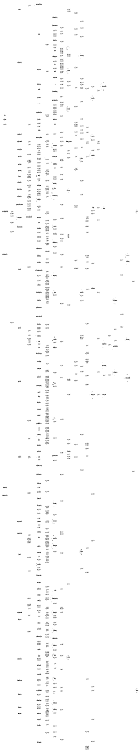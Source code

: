 
    digraph d2 {
        graph [ dpi = 1500 ]; 
	    rankdir=LR;
	    size="8,5"
	    //node [shape = doublecircle]; LR_0 LR_3 LR_4 LR_8;
	    node [shape = circle];
	      Lifespan -> WorkerProductivity [ label = "-0.15+(0.15*x)" ];
  Lifespan -> Retired_freq [ label = "-0.3+(0.6*x)" ];
  LiteracyRate -> WorkerProductivity [ label = "-0.2+(x*0.4)" ];
  CrimeRate -> GDP [ label = "0-(0.08*x)" ];
  CrimeRate -> _All_ [ label = "0-(0.13*x)" ];
  ViolentCrimeRate -> Retired [ label = "0-(0.18*x)" ];
  ViolentCrimeRate -> _All_ [ label = "0-(0.16*x)" ];
  PovertyRate -> RacialTension [ label = "0+(0.22*x)" ];
  PovertyRate -> Poor_freq [ label = "-0.5+(1.0*x)" ];
  PovertyRate -> CrimeRate [ label = "0+(0.2*x)" ];
  PovertyRate -> Poor [ label = "0.3-(x^2)" ];
  Equality -> Socialist [ label = "-0.3+(0.6*x)" ];
  AirQuality -> Environmentalist [ label = "-0.4+(0.8*x)" ];
  WorkingWeek -> TradeUnionist [ label = "0.1-(0.1*x)" ];
  InternetAccess -> LiteracyRate [ label = "-0.1+(0.2*x)" ];
  InternetAccess -> WorkerProductivity [ label = "0.2*(x^4)" ];
  CarUsage -> OilDemand [ label = "0+(0.5*x)" ];
  CarUsage -> CO2Emissions [ label = "0+(0.5*x)" ];
  CarUsage -> Motorist_freq [ label = "-0.4+(0.8*x)" ];
  CarUsage -> AirQuality [ label = "0-(0.22*x)" ];
  WorkerProductivity -> GDP [ label = "-0.18+(x*0.36)" ];
  Unemployment -> Commuter_freq [ label = "0.2-(0.4*x)" ];
  Unemployment -> TradeUnionist [ label = "0-(0.21*x)" ];
  Unemployment -> WorkingWeek [ label = "0+(0.2*x)" ];
  CO2Emissions -> Environmentalist [ label = "0.2-(0.4*x)" ];
  CO2Emissions -> ForeignRelations [ label = "0-(0.1*x)" ];
  AirTravel -> AirQuality [ label = "0-(0.05*x)" ];
  AirTravel -> OilDemand [ label = "0+(0.1*x)" ];
  AirTravel -> CO2Emissions [ label = "0+(0.1*x)" ];
  Immigration -> GDP [ label = "-0.035+(0.035*x)" ];
  Immigration -> Unemployment [ label = "0.3*(x^3)" ];
  Immigration -> AverageIncome [ label = "0-(0.07*x)" ];
  Immigration -> RacialTension [ label = "0.92*(x^3)" ];
  EnergyEfficiency -> OilDemand [ label = "0-(0.1*x)" ];
  EnergyEfficiency -> CO2Emissions [ label = "0-(0.2*x)" ];
  EnergyEfficiency -> GDP [ label = "0+(0.05*x)" ];
  RacialTension -> Liberal_freq [ label = "0.1-(0.2*x)" ];
  RacialTension -> Patriot_freq [ label = "-0.12+(0.24*x)" ];
  RacialTension -> _Terrorism [ label = "-0.2+(x^4)" ];
  RacialTension -> ViolentCrimeRate [ label = "0.45*(x^6)" ];
  ForeignRelations -> Patriot_freq [ label = "0.2-(0.4*x)" ];
  ForeignRelations -> _Terrorism [ label = "0.24-(x*1)" ];
  ForeignRelations -> RacialTension [ label = "0.3-(0.6*x)" ];
  ForeignRelations -> InternationalTrade [ label = "0+(0.5*x)" ];
  InternationalTrade -> GDP [ label = "0+(0.22*x)" ];
  OilDemand -> OilPrice [ label = "0.+(0.5*x)" ];
  OilSupply -> OilPrice [ label = "0-(0.5*x)" ];
  OilPrice -> GDP [ label = "0.22-(0.4*x)" ];
  _LowIncome -> AirTravel [ label = "0.1*(x^4)" ];
  _LowIncome -> CarUsage [ label = "0.1*(x^3)" ];
  _MiddleIncome -> AirTravel [ label = "0.2*(x^3)" ];
  _MiddleIncome -> CarUsage [ label = "0.2*(x^3)" ];
  _HighIncome -> AirTravel [ label = "0.3*(x^2)" ];
  _HighIncome -> CarUsage [ label = "0.2*(x^2)" ];
  GDP -> AirQuality [ label = "0-(0.42*x)" ];
  GDP -> Unemployment [ label = "0.6-(0.6*x)" ];
  GDP -> Immigration [ label = "0.63*(x^4)" ];
  GDP -> AirTravel [ label = "0+(1.0*x)" ];
  GDP -> CO2Emissions [ label = "0+(0.5*x)" ];
  GDP -> Capitalist [ label = "-0.2+(1.0*x)" ];
  SkillsShortage -> GDP [ label = "-0.14-(0.15*x)" ];
  Pollution -> Environmentalist_freq [ label = "0.1+(0.1*x)" ];
  Pollution -> Lifespan [ label = "-0.1-(0.2*x)" ];
  Pollution -> Environmentalist [ label = "-0.1-(0.3*x)" ];
  CheapImports -> GDP [ label = "-0.06-(0.06*x)" ];
  CheapImports -> TradeUnionist [ label = "-0.15-(0.2*x)" ];
  TechnologicalAdvantage -> TechnologyBackwater [ label = "-1.0-(0*x)" ];
  TechnologicalAdvantage -> WorkerProductivity [ label = "0.1+(0.05*x)" ];
  TechnologicalAdvantage -> InternetAccess [ label = "0.1+(0.1*x)" ];
  TechnologicalAdvantage -> GDP [ label = "0.07+(0.09*x)" ];
  HighProductivity -> WastefulEconomy [ label = "-1.0+(0*x)" ];
  HighProductivity -> GDP [ label = "0.04+(0.03*x)" ];
  StreetGangs -> Retired [ label = "-0.1-(0.2*x)" ];
  StreetGangs -> Conservatives [ label = "-0.1-(0.1*x)" ];
  StreetGangs -> CrimeRate [ label = "0.12+(0.1*x)" ];
  AntisocialBehaviour -> Conservatives [ label = "-0.1-(0.4*x)" ];
  AntisocialBehaviour -> CrimeRate [ label = "0.1+(0.1*x)" ];
  GeneralStrike -> Conservatives [ label = "-0.2-(0.3*x)" ];
  GeneralStrike -> GDP [ label = "-0.3-(0.2*x)" ];
  TourismBoom -> GDP [ label = "0.04+(0.06*x)" ];
  TechnologyBackwater -> GDP [ label = "-0.1-(0.2*x)" ];
  WastefulEconomy -> GDP [ label = "-0.07-(0.06*x)" ];
  InnerCityRiots -> Conservatives [ label = "-0.2-(0.3*x)" ];
  Organised Crime -> ViolentCrimeRate [ label = "0+(0.2*x)" ];
  Organised Crime -> CrimeRate [ label = "0.1+(0.2*x)" ];
  BingeDrinking -> Lifespan [ label = "0-(0.12*x)" ];
  VigilanteMobs -> Conservatives [ label = "-0.2-(0.3*x)" ];
  ArmedRobbery -> Conservatives [ label = "-0.2-(0.3*x)" ];
  ArmedRobbery -> Retired [ label = "-0.15-(0.4*x)" ];
  ContagiousDisease -> Retired_freq [ label = "-0.1-(0.05*x)" ];
  ContagiousDisease -> Lifespan [ label = "-0.1-(0.1*x)" ];
  ContagiousDisease -> _All_ [ label = "-0.2-(0.1*x)" ];
  ContagiousDisease -> TourismBoom [ label = "-0.8-(0.2*x)" ];
  ContagiousDisease -> WorkerProductivity [ label = "-0.10-(0.06*x)" ];
  TeachersStrike -> LiteracyRate [ label = "-0.05-(0.05*x)" ];
  TeachersStrike -> Parents [ label = "0-(0.4*x)" ];
  AsthmaEpidemic -> Parents [ label = "-0.4-(0*x)" ];
  AsthmaEpidemic -> WorkerProductivity [ label = "-0.02-(0.03*x)" ];
  HospitalOvercrowding -> Retired [ label = "-0.2-(0.45*x)" ];
  HospitalOvercrowding -> Parents [ label = "-0.2-(0.5*x)" ];
  DrugAddiction -> Parents [ label = "-0.2-(0.19*x)" ];
  DrugAddiction -> Lifespan [ label = "-0.1-(0.1*x)" ];
  DrugAddiction -> WorkerProductivity [ label = "-0.05-(0.05*x)" ];
  DrugAddiction -> CrimeRate [ label = "0.1+(0.05*x)" ];
  TeacherShortage -> Parents [ label = "-0.1-(0.3*x)" ];
  TeacherShortage -> LiteracyRate [ label = "-0.1-(0.1*x)" ];
  DoctorsStrike -> Lifespan [ label = "-0.22-(0.1*x)" ];
  DoctorsStrike -> Parents [ label = "0-(0.4*x)" ];
  BrainDrain -> Capitalist_freq [ label = "-0.05-(0.1*x)" ];
  BrainDrain -> GDP [ label = "-0.12-(0.11*x)" ];
  PetrolProtests -> CarUsage [ label = "-0.26-(0*x)" ];
  PetrolProtests -> Motorist [ label = "-0.2-(0.2*x)" ];
  PetrolProtests -> _All_ [ label = "-0.1+(0*x)" ];
  PetrolProtests -> GDP [ label = "-0.1-(0.2*x)" ];
  BlackMarket -> CrimeRate [ label = "0.05+(0.05*x)" ];
  TrafficCongestion -> GDP [ label = "-0.04-(0.04*x)" ];
  TrafficCongestion -> Motorist_freq [ label = "-0.07-(0.05*x)" ];
  TrafficCongestion -> Motorist [ label = "-0.3-(0.2*x)" ];
  TrafficCongestion -> Commuter [ label = "-0.1-(0.10*x)" ];
  Rail Strike -> GDP [ label = "-0.09-(0.05*x)" ];
  Rail Strike -> Commuter [ label = "-0.1-(0.4*x)" ];
  Homelessness -> Socialist_freq [ label = "0.05+(0.1*x)" ];
  Homelessness -> MiddleIncome [ label = "-0.06-(0.05*x)" ];
  Homelessness -> Poor [ label = "-0.24-(0.3*x)" ];
  Homelessness -> Liberal [ label = "-0.12-(0.13*x)" ];
  ClassWarfare -> Socialist_freq [ label = "0.05+(0.1*x)" ];
  ClassWarfare -> Capitalist [ label = "-0.3-(0.2*x)" ];
  ClassWarfare -> Wealthy [ label = "-0.4-(0.4*x)" ];
  ClassWarfare -> Poor [ label = "-0.3-(0.25*x)" ];
  ClassWarfare -> Conservatives [ label = "-0.2-(0.3*x)" ];
  ClassWarfare -> ViolentCrimeRate [ label = "0.2+(0.2*x)" ];
  DebtCrisis -> GDP [ label = "-0.09-(0.05*x)" ];
  DebtCrisis -> SelfEmployed [ label = "0-(0.25*x)" ];
  DebtCrisis -> Capitalist [ label = "0-(0.2*x)" ];
  Gridlock -> GDP [ label = "-0.06-(0.06*x)" ];
  Gridlock -> Motorist [ label = "-0.5-(0.3*x)" ];
  Gridlock -> Motorist_freq [ label = "-0.09-(0.05*x)" ];
  Gridlock -> Commuter [ label = "-0.3-(0.9*x)" ];
  InternetCrime -> GDP [ label = "-0.02-(0.03*x)" ];
  InternetCrime -> _security_ [ label = "-0.01-(0.05*x)" ];
  InternetCrime -> CrimeRate [ label = "0.04+(0.08*x)" ];
  InternetCrime -> _All_ [ label = "-0.01-(0.11*x)" ];
  AdultEducationSubsidies -> WorkerProductivity [ label = "0.02+(0.02*x)" ];
  AdultEducationSubsidies -> LiteracyRate [ label = "0.05+(0.05*x)" ];
  AgricultureSubsidies -> Farmers_freq [ label = "0.1+(0.35*x)" ];
  AgricultureSubsidies -> Farmers [ label = "0.10+(0.50*x)" ];
  AgricultureSubsidies -> Unemployment [ label = "0.00-(0.17*x)" ];
  AgricultureSubsidies -> Capitalist [ label = "0.00-(0.08*x)" ];
  AirlineTax -> _MiddleIncome [ label = "0-(0.02*x)" ];
  AirlineTax -> AirTravel [ label = "0-(0.3*x)" ];
  AirlineTax -> GDP [ label = "0.00-(0.05*x)" ];
  AirlineTax -> Environmentalist [ label = "0.05+(0.10*x)" ];
  AirlineTax -> Capitalist [ label = "0.00-(0.06*x)" ];
  AlcoholLaw -> ViolentCrimeRate [ label = "0.05-(0.11*x)" ];
  AlcoholLaw -> CrimeRate [ label = "0.02-(0.04*x)" ];
  AlcoholLaw -> Drinkers_freq [ label = "0.5-(1.0*x)" ];
  AlcoholLaw -> WorkerProductivity [ label = "0+(0.17*x)" ];
  AlcoholLaw -> Drinkers [ label = "0-(0.34*x)" ];
  AlcoholLaw -> Liberal [ label = "0.30-(0.60*x)" ];
  AlcoholLaw -> Lifespan [ label = "-0.20+(0.40*x)" ];
  AlcoholTax -> ViolentCrimeRate [ label = "0.00-(0.06*x)" ];
  AlcoholTax -> CrimeRate [ label = "0-(0.08*x)" ];
  AlcoholTax -> Drinkers_freq [ label = "0.2-(0.4*x)" ];
  AlcoholTax -> Equality [ label = "0-(0.1*x)" ];
  AlcoholTax -> Lifespan [ label = "0+(0.15*x)" ];
  AlcoholTax -> PovertyRate [ label = "0+(0.2*x)" ];
  AlcoholTax -> Drinkers [ label = "-0.1-(0.5*x)" ];
  AlcoholTax -> Poor [ label = "0-(0.2*x)" ];
  ArmedPolice -> _security_ [ label = "(0.025+0.035*x)" ];
  ArmedPolice -> ViolentCrimeRate [ label = "0.00-(0.20*x)" ];
  ArmedPolice -> CrimeRate [ label = "-0.10-(0.10*x)" ];
  ArmedPolice -> Liberal [ label = "-0.05-(0.35*x)" ];
  BanSundayShopping -> TradeUnionist [ label = "0.06+(0*x)" ];
  BanSundayShopping -> GDP [ label = "-0.02+(0*x)" ];
  BanSundayShopping -> Liberal [ label = "-0.08+(0*x)" ];
  BanSundayShopping -> Religious [ label = "0.12+(0*x)" ];
  BiofuelSubsidies -> Motorist [ label = "0.02+(0.02*x)" ];
  BiofuelSubsidies -> Farmers [ label = "0.05+(0.20*x)" ];
  BiofuelSubsidies -> Environmentalist [ label = "0.02+(0.06*x)" ];
  BiofuelSubsidies -> OilDemand [ label = "0-(0.12*x)" ];
  BorderControls -> _Terrorism [ label = "0-(0.1*x)" ];
  BorderControls -> Immigration [ label = "1.0-(1.0*x)" ];
  BorderControls -> Liberal [ label = "0.00-(0.32*x)" ];
  BorderControls -> Patriot [ label = "0+(0.30*x)" ];
  BusLanes -> CarUsage [ label = "-0.05-(0.1*x)" ];
  BusLanes -> Motorist [ label = "0.00-(0.25*x)" ];
  BusLanes -> Commuter [ label = "0.05+(0.17*x)" ];
  BusSubsidies -> _LowIncome [ label = "0+(0.07*x)" ];
  BusSubsidies -> CarUsage [ label = "0.00-(0.12*x)" ];
  BusSubsidies -> Motorist [ label = "0.00-(0.15*x)" ];
  BusSubsidies -> Commuter [ label = "0.10+(0.34*x)" ];
  CarbonTax -> _All_ [ label = "0-(0.25*x)" ];
  CarbonTax -> EnergyEfficiency [ label = "0+(0.25*x)" ];
  CarbonTax -> Environmentalist [ label = "0.1+(0.1*x)" ];
  CarbonTax -> GDP [ label = "0-(0.1*x)" ];
  CarbonTax -> CO2Emissions [ label = "0-(0.5*x)" ];
  CarEmissionsLimits -> AirQuality [ label = "0+(0.23*x)" ];
  CarEmissionsLimits -> Environmentalist [ label = "0.07+(0.10*x)" ];
  CarEmissionsLimits -> Motorist [ label = "0-(0.1*x)" ];
  CarTax -> Motorist_freq [ label = "-0.1-(0.2*x)" ];
  CarTax -> Environmentalist [ label = "0.05+(0.05*x)" ];
  CarTax -> Motorist [ label = "-0.05-(0.15*x)" ];
  CarTax -> _MiddleIncome [ label = "0-(0.05*x)" ];
  CarTax -> CarUsage [ label = "0.00-(0.14*x)" ];
  CCTVCameras -> _security_ [ label = "(0.025+0.038*x)" ];
  CCTVCameras -> Conservatives [ label = "0.10+(0.14*x)" ];
  CCTVCameras -> ViolentCrimeRate [ label = "-0.10-(0.20*x)" ];
  CCTVCameras -> CrimeRate [ label = "-0.10-(0.20*x)" ];
  CCTVCameras -> Liberal [ label = "-0.10-(0.20*x)" ];
  ChildBenefit -> _LowIncome [ label = "0+(0.07*x)" ];
  ChildBenefit -> Parents_freq [ label = "0.05+(0.1*x)" ];
  ChildBenefit -> Liberal [ label = "0.05+(0.12*x)" ];
  ChildBenefit -> Parents [ label = "0+(0.3*x)" ];
  ChildBenefit -> Equality [ label = "0.1+(0.2*x)" ];
  ChildBenefit -> Poor [ label = "0.05+(0.04*x)" ];
  ChildBenefit -> Capitalist [ label = "-0.05-(0.02*x)" ];
  ChildcareProvision -> Parents_freq [ label = "0.05+(0.09*x)" ];
  ChildcareProvision -> WorkerProductivity [ label = "0.05+(0.15*x)" ];
  ChildcareProvision -> Capitalist [ label = "-0.03-(0.02*x)" ];
  ChildcareProvision -> Parents [ label = "0.10+(0.10*x)" ];
  CitizenshipTests -> Liberal [ label = "-0.02-(0.03*x)" ];
  CitizenshipTests -> Immigration [ label = "-0.05-(0.1*x)" ];
  CitizenshipTests -> Patriot_freq [ label = "0.02+(0.04*x)" ];
  CitizenshipTests -> RacialTension [ label = "-0.1-(0.22*x)" ];
  CitizenshipTests -> Patriot [ label = "0.1+(0.16*x)" ];
  CleanEnergySubsidies -> OilDemand [ label = "-0.05-(0.2*x)" ];
  CleanEnergySubsidies -> CO2Emissions [ label = "0-(0.2*x)" ];
  CleanEnergySubsidies -> AirQuality [ label = "0.1+(0.14*x)" ];
  CleanEnergySubsidies -> Capitalist [ label = "-0.1-(0.2*x)" ];
  CleanEnergySubsidies -> Environmentalist [ label = "0.1+(0.2*x)" ];
  CleanFuelSubsidy -> Motorist [ label = "0.02+(0.02*x)" ];
  CleanFuelSubsidy -> Environmentalist [ label = "0.1+(0.24*x)" ];
  CleanFuelSubsidy -> AirQuality [ label = "0.00+(0.07*x)" ];
  CommunityPolicing -> ViolentCrimeRate [ label = "-0.05-(0.05*x)" ];
  CommunityPolicing -> CrimeRate [ label = "-0.05-(0.08*x)" ];
  CommunityPolicing -> Liberal [ label = "0.1+(0.15*x)" ];
  ConsumerRights -> Liberal [ label = "0.00+(0.15*x)" ];
  ConsumerRights -> SelfEmployed [ label = "0.00-(0.10*x)" ];
  ConsumerRights -> Capitalist [ label = "0.00-(0.06*x)" ];
  CorporationTax -> Capitalist_freq [ label = "0-(0.02*x)" ];
  CorporationTax -> _HighIncome [ label = "0-(0.07*x)" ];
  CorporationTax -> GDP [ label = "-0.27*(x^5)" ];
  CorporationTax -> SelfEmployed [ label = "0-(0.12*x)" ];
  CorporationTax -> Wealthy [ label = "0-(0.2*x)" ];
  CorporationTax -> Capitalist [ label = "-0.03-(0.23*x)" ];
  CorporationTax -> Socialist [ label = "0+(0.22*x)" ];
  Creationism -> Religious_freq [ label = "0.35-(x*0.7)" ];
  Creationism -> Liberal [ label = "-0.35+(0.6*x)" ];
  Creationism -> Religious [ label = "0.3-(0.6*x)" ];
  Curfews -> _security_ [ label = "0.12+(0.11*x)" ];
  Curfews -> _Terrorism [ label = "-0.1-(0.3*x)" ];
  Curfews -> Liberal [ label = "-0.1-(0.25*x)" ];
  Curfews -> _All_ [ label = "-0.05-(0.2*x)" ];
  Curfews -> ViolentCrimeRate [ label = "-0.05-(0.15*x)" ];
  Curfews -> CrimeRate [ label = "-0.05-(0.15*x)" ];
  DeathPenalty -> Conservatives [ label = "0.20+(0.14*x)" ];
  DeathPenalty -> ViolentCrimeRate [ label = "-0.05-(0.10*x)" ];
  DeathPenalty -> Liberal [ label = "-0.10-(0.05*x)" ];
  DeathPenalty -> Patriot [ label = "0.10+(0.02*x)" ];
  DetentionWithoutTrial -> _security_ [ label = "(0.05+0.05*x)" ];
  DetentionWithoutTrial -> _Terrorism [ label = "-0.1-(0.1*x)" ];
  DetentionWithoutTrial -> Liberal [ label = "-0.15-(0.1*x)" ];
  DetentionWithoutTrial -> Patriot [ label = "0.1+(0.1*x)" ];
  DisabilityBenefit -> Retired [ label = "0.02+(0.02*x)" ];
  DisabilityBenefit -> Equality [ label = "0.1+(0.1*x)" ];
  DisabilityBenefit -> Capitalist [ label = "-0.04-(0.05*x)" ];
  FaithSchoolSubsidies -> RacialTension [ label = "0.1+(0.17*x)" ];
  FaithSchoolSubsidies -> Religious_freq [ label = "0.02+(0.35*x)" ];
  FaithSchoolSubsidies -> LiteracyRate [ label = "0.05+(0.05*x)" ];
  FaithSchoolSubsidies -> Religious [ label = "0.13+(0.10*x)" ];
  ForeignAid -> ForeignRelations [ label = "-0.36+(0.6*x)" ];
  ForeignAid -> Liberal [ label = "0+0.09*x)" ];
  ForeignAid -> Patriot [ label = "0.00-(0.28*x)" ];
  ForeignAid -> Socialist [ label = "0.08+(0.12*x)" ];
  FreeBusPasses -> _LowIncome [ label = "0.01+(0.04*x)" ];
  FreeBusPasses -> CarUsage [ label = "-0.02-(0.03*x)" ];
  FreeBusPasses -> Retired [ label = "0.05+(0.10*x)" ];
  FreeEyeTests -> Retired [ label = "0.02+(0.04*x)" ];
  FreeEyeTests -> _LowIncome [ label = "0.05+(0.05*x)" ];
  FreeEyeTests -> PovertyRate [ label = "-0.03-(0.03*x)" ];
  FreeEyeTests -> Socialist [ label = "0.05+(0.08*x)" ];
  FreeEyeTests -> Wealthy [ label = "0.00-(0.10*x)" ];
  FreeEyeTests -> Capitalist [ label = "0-(0.05*x)" ];
  FreeEyeTests -> Poor [ label = "0.05+(0.05*x)" ];
  FreeSchoolMeals -> _LowIncome [ label = "0+(0.05*x)" ];
  FreeSchoolMeals -> Parents_freq [ label = "0.02+(0.04*x)" ];
  FreeSchoolMeals -> PovertyRate [ label = "-0.05-(0.11*x)" ];
  FreeSchoolMeals -> Socialist [ label = "0.01+(0.07*x)" ];
  FreeSchoolMeals -> Lifespan [ label = "0.00+(0.09*x)" ];
  FreeSchoolMeals -> Poor [ label = "0.00+(0.05*x)" ];
  Gambling -> Capitalist [ label = "0.01+(0.04*x)" ];
  Gambling -> Unemployment [ label = "0.00-(0.03*x)" ];
  Gambling -> GDP [ label = "0.00+(0.04*x)" ];
  Gambling -> Religious [ label = "0.00-(0.15*x)" ];
  Gambling -> Liberal [ label = "0.00+(0.05*x)" ];
  GatedCommunities -> Wealthy [ label = "0.00+(0.42*x)" ];
  GatedCommunities -> Equality [ label = "0.00-(0.11*x)" ];
  GatedCommunities -> Liberal [ label = "0.00-(0.10*x)" ];
  GatedCommunities -> Conservatives [ label = "0.00+(0.40*x)" ];
  GatedCommunities -> CrimeRate [ label = "0.00-(0.07*x)" ];
  HandgunLaws -> Parents [ label = "-0.20+(0.40*x)" ];
  HandgunLaws -> Patriot [ label = "0.20-(0.40*x)" ];
  HandgunLaws -> Liberal [ label = "0.00-(0.10*x)" ];
  HandgunLaws -> ViolentCrimeRate [ label = "0.20-(0.40*x)" ];
  HybridCarsInitiative -> CarUsage [ label = "0.01+(0.02*x)" ];
  HybridCarsInitiative -> Motorist [ label = "0.02+(0.02*x)" ];
  HybridCarsInitiative -> Environmentalist [ label = "0.02+(0.09*x)" ];
  HybridCarsInitiative -> OilDemand [ label = "-0.01-(0.08*x)" ];
  IDCards -> Patriot [ label = "0.11+(0.07*x)" ];
  IDCards -> _security_ [ label = "0+(0.15*x)" ];
  IDCards -> Conservatives [ label = "0.10+(0.14*x)" ];
  IDCards -> ViolentCrimeRate [ label = "0.00-(0.50*x)" ];
  IDCards -> CrimeRate [ label = "0.00-(0.14*x)" ];
  IDCards -> Liberal [ label = "-0.15-(0.35*x)" ];
  ImportTarrifs -> InternationalTrade [ label = "-0.1-(0.35*x)" ];
  ImportTarrifs -> ForeignRelations [ label = "0-(0.16*x)" ];
  ImportTarrifs -> Patriot [ label = "0.10+(0.10*x)" ];
  ImportTarrifs -> Unemployment [ label = "0.00-(0.10*x)" ];
  ImportTarrifs -> Capitalist [ label = "0.10-(0.10*x)" ];
  IncomeTax -> _HighIncome [ label = "0-(0.20*x)" ];
  IncomeTax -> _MiddleIncome [ label = "0-(0.14*x)" ];
  IncomeTax -> _LowIncome [ label = "0-(0.10*x)" ];
  IncomeTax -> Wealthy [ label = "0-(x^11)" ];
  IncomeTax -> MiddleIncome [ label = "0.27-(1.07*x)" ];
  IncomeTax -> Equality [ label = "-0.1+(0.45*x)" ];
  IncomeTax -> Capitalist [ label = "0.16-(0.39*x)" ];
  IncomeTax -> Socialist [ label = "-0.15+(0.35*x)" ];
  InheritanceTax -> Retired [ label = "0-(0.22*x)" ];
  InheritanceTax -> _HighIncome [ label = "0-(0.12*x)" ];
  InheritanceTax -> MiddleIncome [ label = "0-(0.18*x)" ];
  InheritanceTax -> Conservatives [ label = "0-(0.12*x)" ];
  InheritanceTax -> Equality [ label = "0.1+(0.3*x)" ];
  InheritanceTax -> Socialist [ label = "0+(0.4*x)" ];
  InheritanceTax -> Wealthy [ label = "-0.1-(0.25*x)" ];
  IntelligenceServices -> _security_ [ label = "0+(0.5*x)" ];
  IntelligenceServices -> _Terrorism [ label = "0.2-(0.3*x)" ];
  IntelligenceServices -> Patriot [ label = "0+(0.05*x)" ];
  IntelligenceServices -> CrimeRate [ label = "0-(0.12*x)" ];
  IntelligenceServices -> Liberal [ label = "0-(0.2*x)" ];
  InternetCensorship -> Liberal [ label = "-0.25-(0.25*x)" ];
  InternetCensorship -> InternetAccess [ label = "0.00-(0.12*x)" ];
  InternetCensorship -> Conservatives [ label = "0.10+(0.15*x)" ];
  InternetTax -> _MiddleIncome [ label = "0-(0.02*x)" ];
  InternetTax -> GDP [ label = "0.00-(0.05*x)" ];
  InternetTax -> InternetAccess [ label = "-0.10-(0.23*x)" ];
  JuryTrial -> Liberal [ label = "0+(0.15*x)" ];
  LabourLaws -> WorkerProductivity [ label = "0.05-(0.10*x)" ];
  LabourLaws -> Capitalist [ label = "0.05-(0.1*x)" ];
  LabourLaws -> WorkingWeek [ label = "0.37-(0.37*x)" ];
  LabourLaws -> TradeUnionist [ label = "-0.14+(0.28*x)" ];
  LabourLaws -> Socialist [ label = "-0.05+(0.1*x)" ];
  LegalAid -> _LowIncome [ label = "0+(0.04*x)" ];
  LegalAid -> Equality [ label = "0.02+(0.10*x)" ];
  LegalAid -> Socialist [ label = "0.04+(0.04*x)" ];
  LegalAid -> Poor [ label = "0.025+(0.05*x)" ];
  LegalAid -> Liberal [ label = "0.05+(0.05*x)" ];
  LegaliseProstitution -> Religious [ label = "-0.4-(0.0*x)" ];
  LegaliseProstitution -> Parents [ label = "-0.1-(0*x)" ];
  LegaliseProstitution -> Liberal [ label = "0.05+(0*x)" ];
  LegaliseProstitution -> GDP [ label = "0.03+(0.02*x)" ];
  LegaliseProstitution -> Conservatives [ label = "-0.40-(0.00*x)" ];
  LuxuryGoodsTax -> _HighIncome [ label = "0-(0.18*x)" ];
  LuxuryGoodsTax -> Equality [ label = "0.2+(0.2*x)" ];
  LuxuryGoodsTax -> Capitalist [ label = "0-(0.08*x)" ];
  LuxuryGoodsTax -> Socialist [ label = "0+(0.4*x)" ];
  LuxuryGoodsTax -> Wealthy [ label = "0-(0.25*x)" ];
  MarriedTaxAllowance -> Parents [ label = "0.02+(0.04*x)" ];
  MarriedTaxAllowance -> Conservatives [ label = "0.07+(0.10*x)" ];
  MarriedTaxAllowance -> Religious [ label = "0.1+(0.2*x)" ];
  MaternityLeave -> WorkerProductivity [ label = "-0.05-(0.17*x)" ];
  MaternityLeave -> Parents [ label = "0.10+(0.19*x)" ];
  MicrogenerationGrants -> EnergyEfficiency [ label = "0.01+(0.11*x)" ];
  MicrogenerationGrants -> Environmentalist [ label = "0.03+(0.06*x)" ];
  MilitarySpending -> StateEmployees_freq [ label = "-0.05+(0.1*x)" ];
  MilitarySpending -> _Terrorism [ label = "0-(0.2*x)" ];
  MilitarySpending -> StateEmployees [ label = "0.00+(0.29*x)" ];
  MilitarySpending -> Unemployment [ label = "0.00-(0.10*x)" ];
  MilitarySpending -> Patriot [ label = "-0.35+(0.62*x)" ];
  Monorail -> Commuter [ label = "0.12+(0.15*x)" ];
  Monorail -> CarUsage [ label = "-0.06-(0.03*x)" ];
  MortgageTaxRelief -> Poor [ label = "-0.07-(0.06*x)" ];
  MortgageTaxRelief -> Socialist [ label = "-0.06-(0.07*x)" ];
  MortgageTaxRelief -> MiddleIncome [ label = "0.1+(0.18*x)" ];
  Narcotics -> Lifespan [ label = "0.00-(0.13*x)" ];
  Narcotics -> WorkerProductivity [ label = "0.00-(0.04*x)" ];
  Narcotics -> CrimeRate [ label = "0.00+(0.20*x)" ];
  Narcotics -> Parents [ label = "0.00-(0.15*x)" ];
  Narcotics -> Liberal [ label = "0.00+(0.15*x)" ];
  NationalService -> Conservatives [ label = "0.20+(0.24*x)" ];
  NationalService -> Patriot [ label = "0.15+(0.03*x)" ];
  NationalService -> Liberal [ label = "-0.10-(0.02*x)" ];
  OrganDonation -> Religious [ label = "-0.08-(0.025*x)" ];
  OrganDonation -> Lifespan [ label = "0.05+(0.06*x)" ];
  OrganicSubsidy -> Lifespan [ label = "0.02+(0.06*x)" ];
  OrganicSubsidy -> Capitalist [ label = "-0.10-(0.14*x)" ];
  OrganicSubsidy -> Farmers [ label = "0.10+(0.18*x)" ];
  OrganicSubsidy -> Environmentalist [ label = "0.11+(0.09*x)" ];
  PetrolTax -> _MiddleIncome [ label = "0-(0.04*x)" ];
  PetrolTax -> GDP [ label = "-0.13*(x^7)" ];
  PetrolTax -> Environmentalist [ label = "0.00+(0.20*x)" ];
  PetrolTax -> Motorist [ label = "0.00-(x^5)" ];
  PetrolTax -> CarUsage [ label = "0.00-(0.40*x)" ];
  PhoneTapping -> _security_ [ label = "(0.075+0.1*x)" ];
  PhoneTapping -> _Terrorism [ label = "-0.05-(0.15*x)" ];
  PhoneTapping -> CrimeRate [ label = "-0.05-(0.25*x)" ];
  PhoneTapping -> Liberal [ label = "-0.1-(0.3*x)" ];
  PlasticBagTax -> Capitalist [ label = "-0.05-(0.03*x)" ];
  PlasticBagTax -> Environmentalist [ label = "0.1+(0.15*x)" ];
  PoliceForce -> StateEmployees_freq [ label = "-0.05+(0.1*x)" ];
  PoliceForce -> StateEmployees [ label = "-0.21+(0.52*x)" ];
  PoliceForce -> Conservatives [ label = "-0.2+(0.48*x)" ];
  PoliceForce -> ViolentCrimeRate [ label = "0.22-(0.52*x)" ];
  PoliceForce -> CrimeRate [ label = "0.2-(0.35*x)" ];
  PollutionControls -> GDP [ label = "0-(0.076*x)" ];
  PollutionControls -> AirQuality [ label = "0.1+(0.2*x)" ];
  PollutionControls -> Capitalist [ label = "-0.06-(0.2*x)" ];
  PollutionControls -> Environmentalist [ label = "0.1+(0.13*x)" ];
  PrisonerTagging -> ViolentCrimeRate [ label = "-0.05-(0.09*x)" ];
  PrisonerTagging -> CrimeRate [ label = "-0.05-(0.08*x)" ];
  PrisonerTagging -> Liberal [ label = "-0.12-(0.12*x)" ];
  Prisons -> StateEmployees_freq [ label = "-0.05+(0.1*x)" ];
  Prisons -> StateEmployees [ label = "-0.07+(0.27*x)" ];
  Prisons -> Conservatives [ label = "0.00+(0.12*x)" ];
  Prisons -> Liberal [ label = "0.00+(0.13*x)" ];
  Prisons -> CrimeRate [ label = "0.00-(0.07*x)" ];
  PropertyTax -> Retired [ label = "0-(0.28*x)" ];
  PropertyTax -> Wealthy [ label = "0-(x^11)" ];
  PropertyTax -> MiddleIncome [ label = "0-(0.32*x)" ];
  PropertyTax -> Equality [ label = "0+(0.15*x)" ];
  PropertyTax -> Capitalist [ label = "0-(0.15*x)" ];
  PropertyTax -> Socialist [ label = "0+(0.12*x)" ];
  PropertyTax -> _HighIncome [ label = "0-(0.14*x)" ];
  PropertyTax -> _MiddleIncome [ label = "0-(0.1*x)" ];
  PublicLibraries -> Retired [ label = "0.03+(0.03*x)" ];
  PublicLibraries -> Equality [ label = "0.02+(0.02*x)" ];
  PublicLibraries -> LiteracyRate [ label = "0.02+(0.08*x)" ];
  RacialProfiling -> _Terrorism [ label = "-0.04-(-0.05*x)" ];
  RacialProfiling -> RacialTension [ label = "0.2+(0.1*x)" ];
  RacialProfiling -> Liberal [ label = "-0.06-(0.06*x)" ];
  RacialProfiling -> ViolentCrimeRate [ label = "0-(0.09*x)" ];
  RacialProfiling -> CrimeRate [ label = "0-(0.09*x)" ];
  RailSubsidies -> AirTravel [ label = "-0.02-(0.1*x)" ];
  RailSubsidies -> _MiddleIncome [ label = "0+(0.02*x)" ];
  RailSubsidies -> _LowIncome [ label = "0+(0.06*x)" ];
  RailSubsidies -> CarUsage [ label = "0.00-(0.12*x)" ];
  RailSubsidies -> AirQuality [ label = "0.05+(0.20*x)" ];
  RailSubsidies -> Motorist [ label = "0.00-(0.20*x)" ];
  RailSubsidies -> Commuter [ label = "0.10+(0.25*x)" ];
  Recycling -> AirQuality [ label = "0.01+(0.04*x)" ];
  Recycling -> Environmentalist [ label = "0.1+(0.2*x)" ];
  RoadBuilding -> CarUsage [ label = "0.20+(0.29*x)" ];
  RoadBuilding -> Environmentalist [ label = "0.16-(0.40*x)" ];
  RoadBuilding -> Motorist [ label = "0.00+(0.30*x)" ];
  RuralDevelopmentGrants -> GDP [ label = "0.00+(0.06*x)" ];
  RuralDevelopmentGrants -> Farmers [ label = "0.10+(0.30*x)" ];
  RuralDevelopmentGrants -> Equality [ label = "0.00+(0.14*x)" ];
  RuralDevelopmentGrants -> Unemployment [ label = "0.00-(0.15*x)" ];
  RuralDevelopmentGrants -> _LowIncome [ label = "0.02+(0.13*x)" ];
  SalesTax -> _MiddleIncome [ label = "0-(0.06*x)" ];
  SalesTax -> _LowIncome [ label = "0-(0.12*x)" ];
  SalesTax -> Equality [ label = "-0.15-(0.37*x)" ];
  SalesTax -> Capitalist [ label = "0.00-(0.15*x)" ];
  SalesTax -> SelfEmployed [ label = "0.00-(0.21*x)" ];
  SalesTax -> PovertyRate [ label = "0.00+(0.20*x)" ];
  SateliteRoadPricing -> GDP [ label = "-0.16*(x^10)" ];
  SateliteRoadPricing -> Environmentalist [ label = "0.06+(0.1*x)" ];
  SateliteRoadPricing -> Motorist [ label = "-0.08-(0.06*x)" ];
  SateliteRoadPricing -> CarUsage [ label = "-0.25*(x^7)" ];
  SchoolBuses -> CarUsage [ label = "-0.03-(0.04*x)" ];
  SchoolBuses -> Parents [ label = "0.1+(0.1*x)" ];
  SchoolPrayers -> RacialTension [ label = "0.1+(0.11*x)" ];
  SchoolPrayers -> Religious_freq [ label = "0.04+(0.25*x)" ];
  SchoolPrayers -> Liberal [ label = "-0.05-(0.05*x)" ];
  SchoolPrayers -> Religious [ label = "0.05+(0.15*x)" ];
  ScienceFunding -> StateEmployees_freq [ label = "-0.05+(0.1*x)" ];
  ScienceFunding -> StateEmployees [ label = "-0.2+(0.4*x)" ];
  ScienceFunding -> GDP [ label = "0+(0.06*x)" ];
  ScienceFunding -> EnergyEfficiency [ label = "-0.1+(0.2*x)" ];
  ScienceFunding -> InternetAccess [ label = "-0.10+(0.21*x)" ];
  SmallBusinessGrants -> Socialist_freq [ label = "-0.01-(0.04*x)" ];
  SmallBusinessGrants -> SelfEmployed_freq [ label = "0.02+(0.06*x)" ];
  SmallBusinessGrants -> Capitalist_freq [ label = "0.01+(0.04*x)" ];
  SmallBusinessGrants -> Capitalist [ label = "0+(0.09*x)" ];
  SmallBusinessGrants -> GDP [ label = "0.01+(0.03*x)" ];
  SmallBusinessGrants -> SelfEmployed [ label = "0.10+(0.25*x)" ];
  SpaceProgram -> StateEmployees [ label = "0.05+(0.1*x)" ];
  SpaceProgram -> Unemployment [ label = "-0.05-(0.1*x)" ];
  SpaceProgram -> Patriot [ label = "0+(0.11*x)" ];
  SpeedCameras -> Lifespan [ label = "0.01+(0.015*x)" ];
  SpeedCameras -> Parents [ label = "0.01+(0.04*x)" ];
  SpeedCameras -> Motorist [ label = "0.00-(0.25*x)" ];
  StateHealthService -> Capitalist_freq [ label = "-0.01-(0.05*x)" ];
  StateHealthService -> StateEmployees_freq [ label = "0+(0.1*x)" ];
  StateHealthService -> StateEmployees [ label = "0.00+(0.29*x)" ];
  StateHealthService -> Unemployment [ label = "0-(0.12*x)" ];
  StateHealthService -> Retired [ label = "0.00+(0.16*x)" ];
  StateHealthService -> Lifespan [ label = "0.05+(0.25*x)" ];
  StateHealthService -> Socialist [ label = "0.05+(0.14*x)" ];
  StateHealthService -> Wealthy [ label = "0.00-(0.10*x)" ];
  StateHealthService -> Capitalist [ label = "-0.03-(0.11*x)" ];
  StateHealthService -> Poor [ label = "0.05+(0.15*x)" ];
  StateHousing -> _LowIncome [ label = "0+(0.17*x)" ];
  StateHousing -> PovertyRate [ label = "0-(0.17*x)" ];
  StateHousing -> Socialist [ label = "0+(0.20*x)" ];
  StateHousing -> Equality [ label = "0.14+(0.31*x)" ];
  StateHousing -> Poor [ label = "0.05+(0.05*x)" ];
  StateHousing -> Capitalist [ label = "-0.02-(0.1*x)" ];
  StatePensions -> PovertyRate [ label = "0-(0.2*x)" ];
  StatePensions -> Poor [ label = "0.07+(0.12*x)" ];
  StatePensions -> Retired [ label = "0.2+(0.55*x)" ];
  StatePensions -> Capitalist [ label = "-0.02-(0.1*x)" ];
  StateSchools -> Capitalist_freq [ label = "-0.01-(0.05*x)" ];
  StateSchools -> StateEmployees_freq [ label = "0+(0.1*x)" ];
  StateSchools -> Unemployment [ label = "0-(0.14*x)" ];
  StateSchools -> StateEmployees [ label = "0.00+(0.18*x)" ];
  StateSchools -> PovertyRate [ label = "-0.08-(0.10*x)" ];
  StateSchools -> LiteracyRate [ label = "0.10+(0.35*x)" ];
  StateSchools -> Socialist [ label = "0.00+(0.20*x)" ];
  StateSchools -> Poor [ label = "0.04+(0.11*x)" ];
  StemCells -> Lifespan [ label = "0.01+(0.02*x)" ];
  StemCells -> Conservatives [ label = "-0.02-(0.04*x)" ];
  StemCells -> Religious [ label = "-0.17-(0.1*x)" ];
  StemCells -> GDP [ label = "0.03+(0.035*x)" ];
  TechnologyGrants -> Religious_freq [ label = "-0.08-(0.12*x)" ];
  TechnologyGrants -> Capitalist [ label = "0.03+(0.08*x)" ];
  TechnologyGrants -> WorkerProductivity [ label = "0.00+(0.07*x)" ];
  TechnologyGrants -> GDP [ label = "0.0+(0.02*x)" ];
  TechnologyGrants -> InternetAccess [ label = "0.05+(0.15*x)" ];
  TechnologyGrants -> Unemployment [ label = "0.00-(0.05*x)" ];
  TelecommutingInitiative -> TradeUnionist [ label = "0.05+(0.05*x)" ];
  TelecommutingInitiative -> Parents [ label = "0.1+(0.1*x)" ];
  TelecommutingInitiative -> CarUsage [ label = "-0.05-(0.1*x)" ];
  TelecommutingInitiative -> Commuter_freq [ label = "-0.1-(0.15*x)" ];
  TelecommutingInitiative -> Commuter [ label = "0.05+(0.15*x)" ];
  TobaccoTax -> Smokers_freq [ label = "0-(0.8*x)" ];
  TobaccoTax -> Equality [ label = "0-(0.1*x)" ];
  TobaccoTax -> Lifespan [ label = "0+(0.23*x)" ];
  TobaccoTax -> PovertyRate [ label = "0+(0.23*x)" ];
  TobaccoTax -> Smokers [ label = "0-(0.4*x)" ];
  TollRoads -> CarUsage [ label = "0.00-(0.05*x)" ];
  TollRoads -> Capitalist [ label = "0.15+(0.11*x)" ];
  TollRoads -> Commuter [ label = "0.10+(0.05*x)" ];
  TollRoads -> Motorist [ label = "0.00-(0.25*x)" ];
  UnemployedBenefit -> _LowIncome [ label = "0+(0.15*x)" ];
  UnemployedBenefit -> PovertyRate [ label = "0-(0.12*x)" ];
  UnemployedBenefit -> Socialist [ label = "0+(0.15*x)" ];
  UnemployedBenefit -> Poor [ label = "0.1+(0.3*x)" ];
  UnemployedBenefit -> Capitalist [ label = "-0.01-(0.08*x)" ];
  UniversityGrants -> Parents [ label = "0.02+(0.02*x)" ];
  UniversityGrants -> _MiddleIncome [ label = "0+(0.06*x)" ];
  UniversityGrants -> StateEmployees [ label = "0.00+(0.24*x)" ];
  UniversityGrants -> LiteracyRate [ label = "0.00+(0.33*x)" ];
  WelfareFraudDept -> MiddleIncome [ label = "0.03+(0.06*x)" ];
  WelfareFraudDept -> Conservatives [ label = "0.05+(0.07*x)" ];
  WelfareFraudDept -> Poor [ label = "-0.03-(0.06*x)" ];
  WinterFuelSubsidy -> PovertyRate [ label = "-0.02-(0.06*x)" ];
  WinterFuelSubsidy -> Retired [ label = "0.2+(0.2*x)" ];
  WinterFuelSubsidy -> Lifespan [ label = "0.02+(0.02*x)" ];
    }
    
